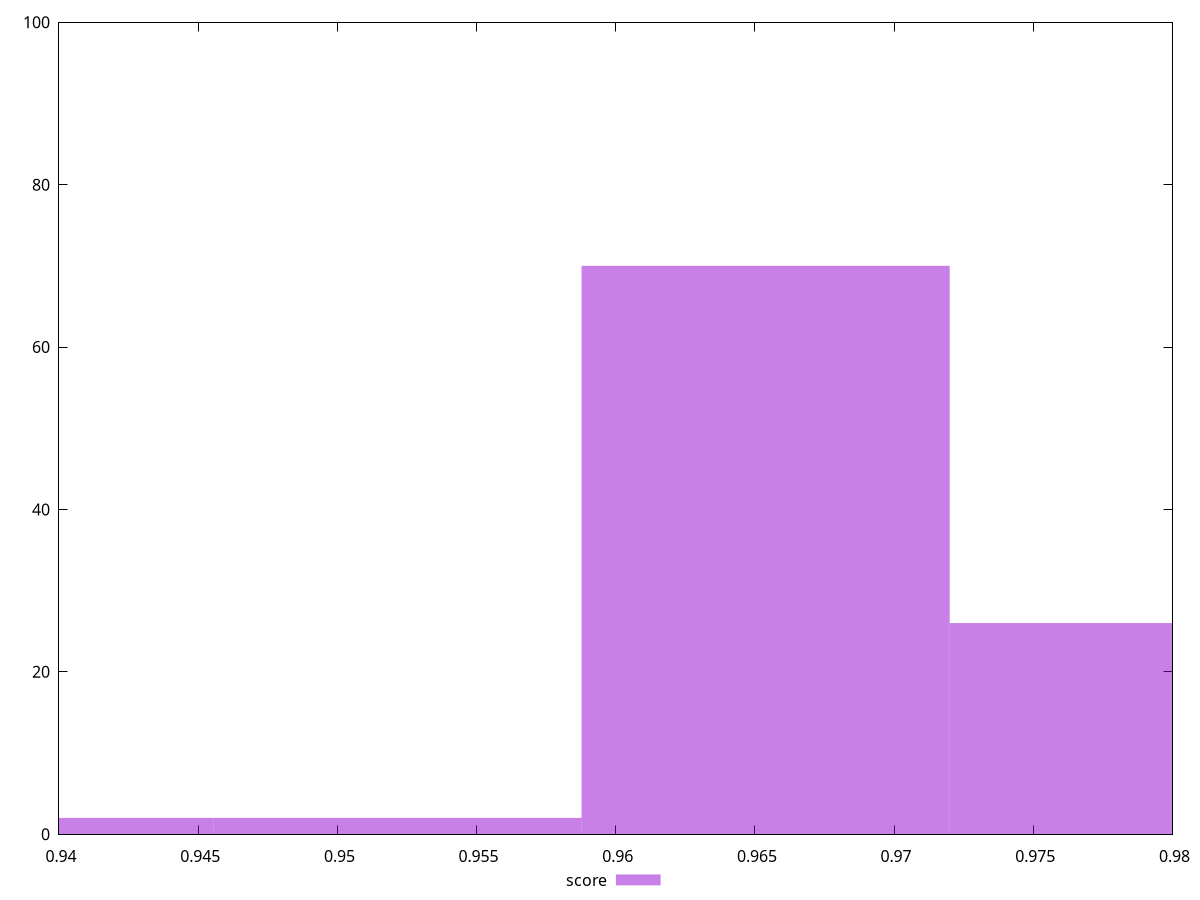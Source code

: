 reset

$score <<EOF
0.9786079536668932 26
0.9653835218605838 70
0.9521590900542745 2
0.9389346582479652 2
EOF

set key outside below
set boxwidth 0.013224431806309368
set xrange [0.94:0.98]
set yrange [0:100]
set trange [0:100]
set style fill transparent solid 0.5 noborder
set terminal svg size 640, 490 enhanced background rgb 'white'
set output "report_00009_2021-02-08T22-37-41.559Z/speed-index/samples/pages+cached+noadtech+nomedia/score/histogram.svg"

plot $score title "score" with boxes

reset
